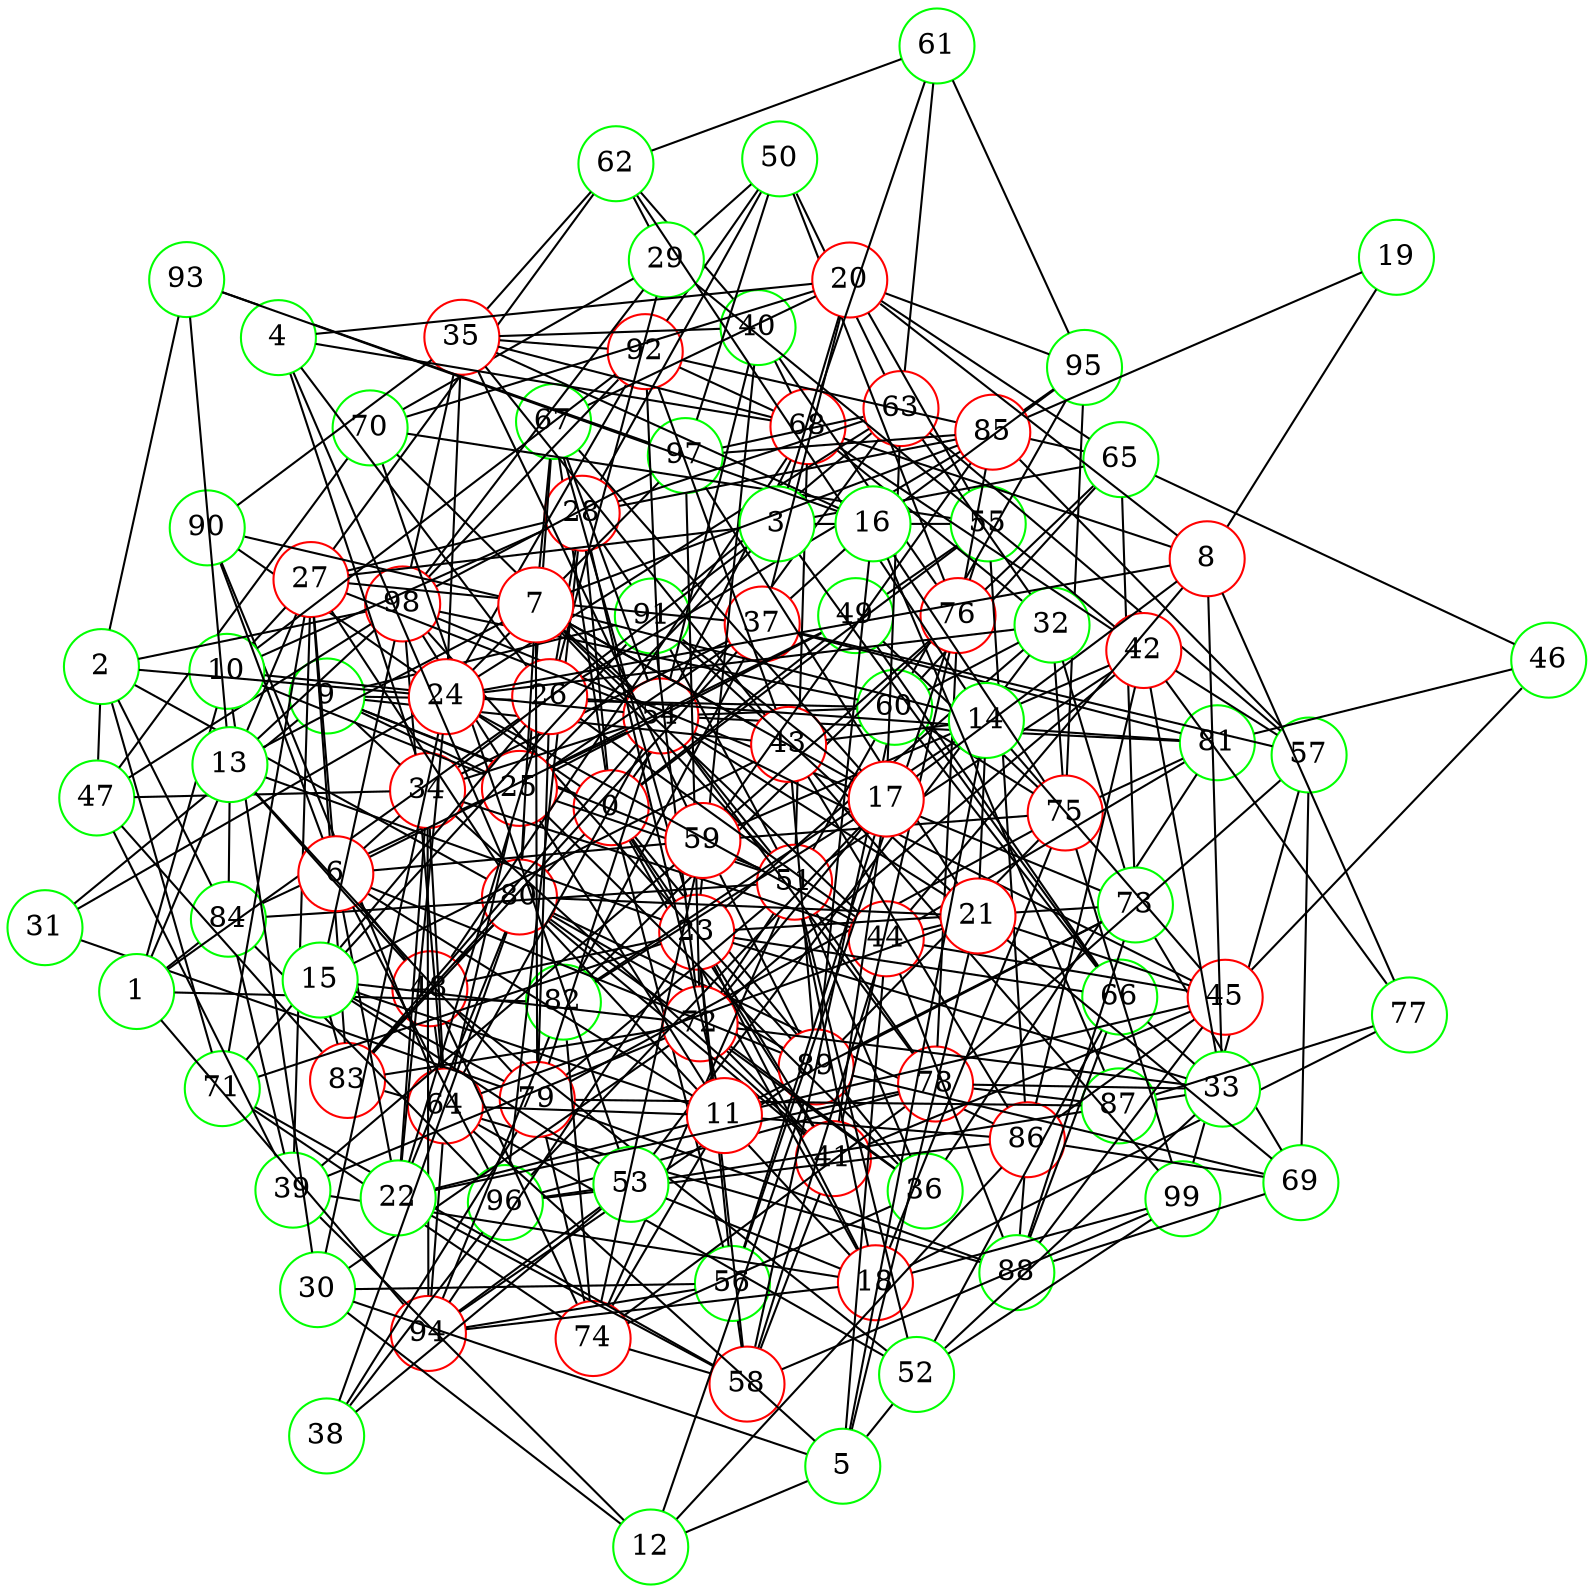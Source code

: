 graph {
graph ["layout"="fdp"]
node ["style"="filled","fillcolor"="white","fixedsize"="true","shape"="circle"]
"0" ["color"="red"]
"67" ["color"="green"]
"80" ["color"="red"]
"83" ["color"="red"]
"88" ["color"="green"]
"86" ["color"="red"]
"96" ["color"="green"]
"89" ["color"="red"]
"98" ["color"="red"]
"94" ["color"="red"]
"36" ["color"="green"]
"81" ["color"="green"]
"51" ["color"="red"]
"68" ["color"="red"]
"92" ["color"="red"]
"72" ["color"="red"]
"97" ["color"="green"]
"91" ["color"="green"]
"74" ["color"="red"]
"82" ["color"="green"]
"78" ["color"="red"]
"87" ["color"="green"]
"79" ["color"="red"]
"52" ["color"="green"]
"64" ["color"="red"]
"90" ["color"="green"]
"66" ["color"="green"]
"99" ["color"="green"]
"84" ["color"="green"]
"54" ["color"="red"]
"70" ["color"="green"]
"60" ["color"="green"]
"65" ["color"="green"]
"73" ["color"="green"]
"76" ["color"="red"]
"85" ["color"="red"]
"95" ["color"="green"]
"75" ["color"="red"]
"9" ["color"="green"]
"34" ["color"="red"]
"37" ["color"="red"]
"57" ["color"="green"]
"69" ["color"="green"]
"63" ["color"="red"]
"41" ["color"="red"]
"58" ["color"="red"]
"71" ["color"="green"]
"45" ["color"="red"]
"46" ["color"="green"]
"44" ["color"="red"]
"47" ["color"="green"]
"25" ["color"="red"]
"49" ["color"="green"]
"55" ["color"="green"]
"43" ["color"="red"]
"31" ["color"="green"]
"48" ["color"="red"]
"18" ["color"="red"]
"53" ["color"="green"]
"23" ["color"="red"]
"32" ["color"="green"]
"33" ["color"="green"]
"42" ["color"="red"]
"59" ["color"="red"]
"77" ["color"="green"]
"40" ["color"="green"]
"62" ["color"="green"]
"56" ["color"="green"]
"39" ["color"="green"]
"28" ["color"="red"]
"50" ["color"="green"]
"1" ["color"="green"]
"10" ["color"="green"]
"27" ["color"="red"]
"30" ["color"="green"]
"26" ["color"="red"]
"29" ["color"="green"]
"2" ["color"="green"]
"24" ["color"="red"]
"35" ["color"="red"]
"93" ["color"="green"]
"3" ["color"="green"]
"20" ["color"="red"]
"4" ["color"="green"]
"5" ["color"="green"]
"21" ["color"="red"]
"12" ["color"="green"]
"14" ["color"="green"]
"6" ["color"="red"]
"22" ["color"="green"]
"11" ["color"="red"]
"15" ["color"="green"]
"7" ["color"="red"]
"17" ["color"="red"]
"13" ["color"="green"]
"8" ["color"="red"]
"19" ["color"="green"]
"16" ["color"="green"]
"38" ["color"="green"]
"61" ["color"="green"]
"0" -- "67"
"0" -- "36"
"0" -- "9"
"0" -- "41"
"0" -- "48"
"0" -- "49"
"0" -- "18"
"0" -- "23"
"0" -- "55"
"0" -- "56"
"0" -- "90"
"0" -- "28"
"0" -- "63"
"67" -- "80"
"80" -- "83"
"80" -- "86"
"80" -- "89"
"83" -- "88"
"86" -- "96"
"86" -- "88"
"89" -- "98"
"89" -- "94"
"36" -- "80"
"36" -- "81"
"36" -- "51"
"36" -- "72"
"36" -- "74"
"51" -- "68"
"51" -- "72"
"51" -- "74"
"51" -- "78"
"51" -- "79"
"51" -- "52"
"51" -- "84"
"51" -- "54"
"51" -- "91"
"51" -- "95"
"68" -- "92"
"92" -- "98"
"72" -- "97"
"72" -- "83"
"72" -- "91"
"97" -- "98"
"74" -- "82"
"74" -- "78"
"74" -- "79"
"82" -- "94"
"78" -- "96"
"78" -- "87"
"79" -- "87"
"79" -- "88"
"52" -- "64"
"52" -- "66"
"52" -- "99"
"64" -- "98"
"64" -- "90"
"64" -- "94"
"66" -- "88"
"84" -- "96"
"54" -- "64"
"54" -- "67"
"54" -- "68"
"54" -- "70"
"54" -- "78"
"54" -- "79"
"54" -- "81"
"54" -- "83"
"54" -- "84"
"54" -- "60"
"54" -- "92"
"60" -- "65"
"60" -- "66"
"60" -- "98"
"60" -- "75"
"65" -- "73"
"65" -- "76"
"65" -- "92"
"73" -- "98"
"73" -- "88"
"73" -- "89"
"76" -- "82"
"76" -- "85"
"76" -- "78"
"85" -- "97"
"85" -- "95"
"75" -- "81"
"75" -- "99"
"75" -- "89"
"75" -- "79"
"75" -- "95"
"9" -- "34"
"9" -- "51"
"9" -- "25"
"9" -- "43"
"9" -- "91"
"9" -- "60"
"9" -- "31"
"34" -- "64"
"34" -- "37"
"34" -- "54"
"34" -- "41"
"34" -- "44"
"34" -- "94"
"34" -- "47"
"37" -- "81"
"37" -- "82"
"37" -- "83"
"37" -- "57"
"57" -- "99"
"57" -- "69"
"57" -- "85"
"57" -- "78"
"57" -- "63"
"69" -- "86"
"69" -- "88"
"69" -- "73"
"69" -- "89"
"63" -- "97"
"63" -- "91"
"41" -- "80"
"41" -- "72"
"41" -- "58"
"41" -- "76"
"41" -- "45"
"58" -- "99"
"58" -- "71"
"58" -- "74"
"58" -- "60"
"71" -- "74"
"45" -- "54"
"45" -- "86"
"45" -- "88"
"45" -- "46"
"46" -- "65"
"46" -- "81"
"44" -- "81"
"44" -- "88"
"44" -- "58"
"44" -- "45"
"47" -- "98"
"47" -- "83"
"47" -- "70"
"25" -- "64"
"25" -- "49"
"25" -- "98"
"25" -- "51"
"25" -- "36"
"25" -- "37"
"49" -- "66"
"49" -- "55"
"49" -- "75"
"55" -- "70"
"55" -- "86"
"55" -- "76"
"43" -- "99"
"43" -- "86"
"43" -- "89"
"43" -- "92"
"31" -- "79"
"48" -- "64"
"48" -- "83"
"48" -- "52"
"48" -- "68"
"48" -- "74"
"18" -- "80"
"18" -- "51"
"18" -- "99"
"18" -- "53"
"18" -- "23"
"18" -- "39"
"18" -- "75"
"18" -- "77"
"18" -- "94"
"53" -- "96"
"53" -- "70"
"53" -- "87"
"53" -- "94"
"23" -- "32"
"23" -- "33"
"23" -- "66"
"23" -- "67"
"23" -- "71"
"23" -- "40"
"23" -- "41"
"23" -- "73"
"23" -- "48"
"23" -- "56"
"23" -- "58"
"23" -- "94"
"32" -- "68"
"32" -- "53"
"32" -- "73"
"32" -- "75"
"32" -- "60"
"32" -- "63"
"33" -- "66"
"33" -- "52"
"33" -- "87"
"33" -- "72"
"33" -- "42"
"33" -- "78"
"42" -- "51"
"42" -- "68"
"42" -- "86"
"42" -- "72"
"42" -- "57"
"42" -- "59"
"42" -- "77"
"59" -- "85"
"59" -- "89"
"59" -- "74"
"59" -- "75"
"59" -- "76"
"77" -- "87"
"40" -- "68"
"40" -- "54"
"40" -- "76"
"40" -- "62"
"56" -- "58"
"56" -- "76"
"56" -- "94"
"39" -- "84"
"39" -- "72"
"39" -- "59"
"39" -- "47"
"28" -- "96"
"28" -- "50"
"28" -- "85"
"28" -- "91"
"28" -- "63"
"50" -- "97"
"50" -- "76"
"50" -- "92"
"50" -- "63"
"1" -- "82"
"1" -- "84"
"1" -- "10"
"1" -- "26"
"1" -- "27"
"1" -- "94"
"10" -- "54"
"10" -- "25"
"10" -- "27"
"10" -- "28"
"10" -- "92"
"10" -- "30"
"27" -- "80"
"27" -- "83"
"27" -- "37"
"27" -- "54"
"27" -- "39"
"27" -- "71"
"27" -- "28"
"27" -- "62"
"30" -- "56"
"30" -- "72"
"26" -- "81"
"26" -- "85"
"26" -- "71"
"26" -- "28"
"26" -- "44"
"26" -- "29"
"26" -- "79"
"29" -- "50"
"29" -- "98"
"29" -- "70"
"29" -- "42"
"29" -- "62"
"2" -- "80"
"2" -- "98"
"2" -- "84"
"2" -- "71"
"2" -- "24"
"2" -- "93"
"2" -- "47"
"24" -- "32"
"24" -- "97"
"24" -- "35"
"24" -- "44"
"24" -- "92"
"24" -- "30"
"24" -- "31"
"24" -- "63"
"35" -- "98"
"35" -- "68"
"35" -- "40"
"35" -- "90"
"35" -- "43"
"35" -- "59"
"35" -- "92"
"35" -- "62"
"93" -- "97"
"3" -- "65"
"3" -- "34"
"3" -- "66"
"3" -- "20"
"3" -- "55"
"3" -- "25"
"3" -- "27"
"20" -- "65"
"20" -- "67"
"20" -- "37"
"20" -- "70"
"20" -- "55"
"20" -- "95"
"4" -- "80"
"4" -- "34"
"4" -- "20"
"4" -- "68"
"4" -- "26"
"5" -- "64"
"5" -- "52"
"5" -- "21"
"5" -- "12"
"5" -- "44"
"5" -- "14"
"5" -- "30"
"21" -- "64"
"21" -- "80"
"21" -- "97"
"21" -- "69"
"21" -- "54"
"21" -- "91"
"21" -- "44"
"21" -- "45"
"12" -- "86"
"12" -- "39"
"12" -- "89"
"12" -- "30"
"14" -- "82"
"14" -- "21"
"14" -- "43"
"14" -- "45"
"14" -- "62"
"6" -- "48"
"6" -- "96"
"6" -- "49"
"6" -- "34"
"6" -- "22"
"6" -- "89"
"6" -- "90"
"6" -- "11"
"6" -- "27"
"6" -- "59"
"22" -- "80"
"22" -- "34"
"22" -- "24"
"22" -- "26"
"22" -- "58"
"22" -- "78"
"11" -- "64"
"11" -- "22"
"11" -- "86"
"11" -- "25"
"11" -- "73"
"11" -- "74"
"11" -- "28"
"11" -- "45"
"11" -- "15"
"15" -- "98"
"15" -- "83"
"15" -- "53"
"15" -- "72"
"15" -- "43"
"15" -- "91"
"15" -- "79"
"7" -- "80"
"7" -- "17"
"7" -- "51"
"7" -- "67"
"7" -- "85"
"7" -- "54"
"7" -- "90"
"7" -- "43"
"7" -- "44"
"7" -- "13"
"7" -- "14"
"7" -- "79"
"17" -- "96"
"17" -- "82"
"17" -- "67"
"17" -- "56"
"17" -- "72"
"17" -- "41"
"17" -- "91"
"17" -- "63"
"13" -- "48"
"13" -- "98"
"13" -- "84"
"13" -- "23"
"13" -- "93"
"13" -- "79"
"8" -- "17"
"8" -- "33"
"8" -- "19"
"8" -- "20"
"8" -- "68"
"8" -- "24"
"8" -- "44"
"8" -- "77"
"19" -- "85"
"16" -- "35"
"16" -- "37"
"16" -- "87"
"16" -- "89"
"16" -- "75"
"16" -- "93"
"16" -- "95"
"38" -- "80"
"38" -- "96"
"38" -- "53"
"38" -- "79"
"61" -- "68"
"61" -- "62"
"61" -- "63"
"61" -- "95"
}